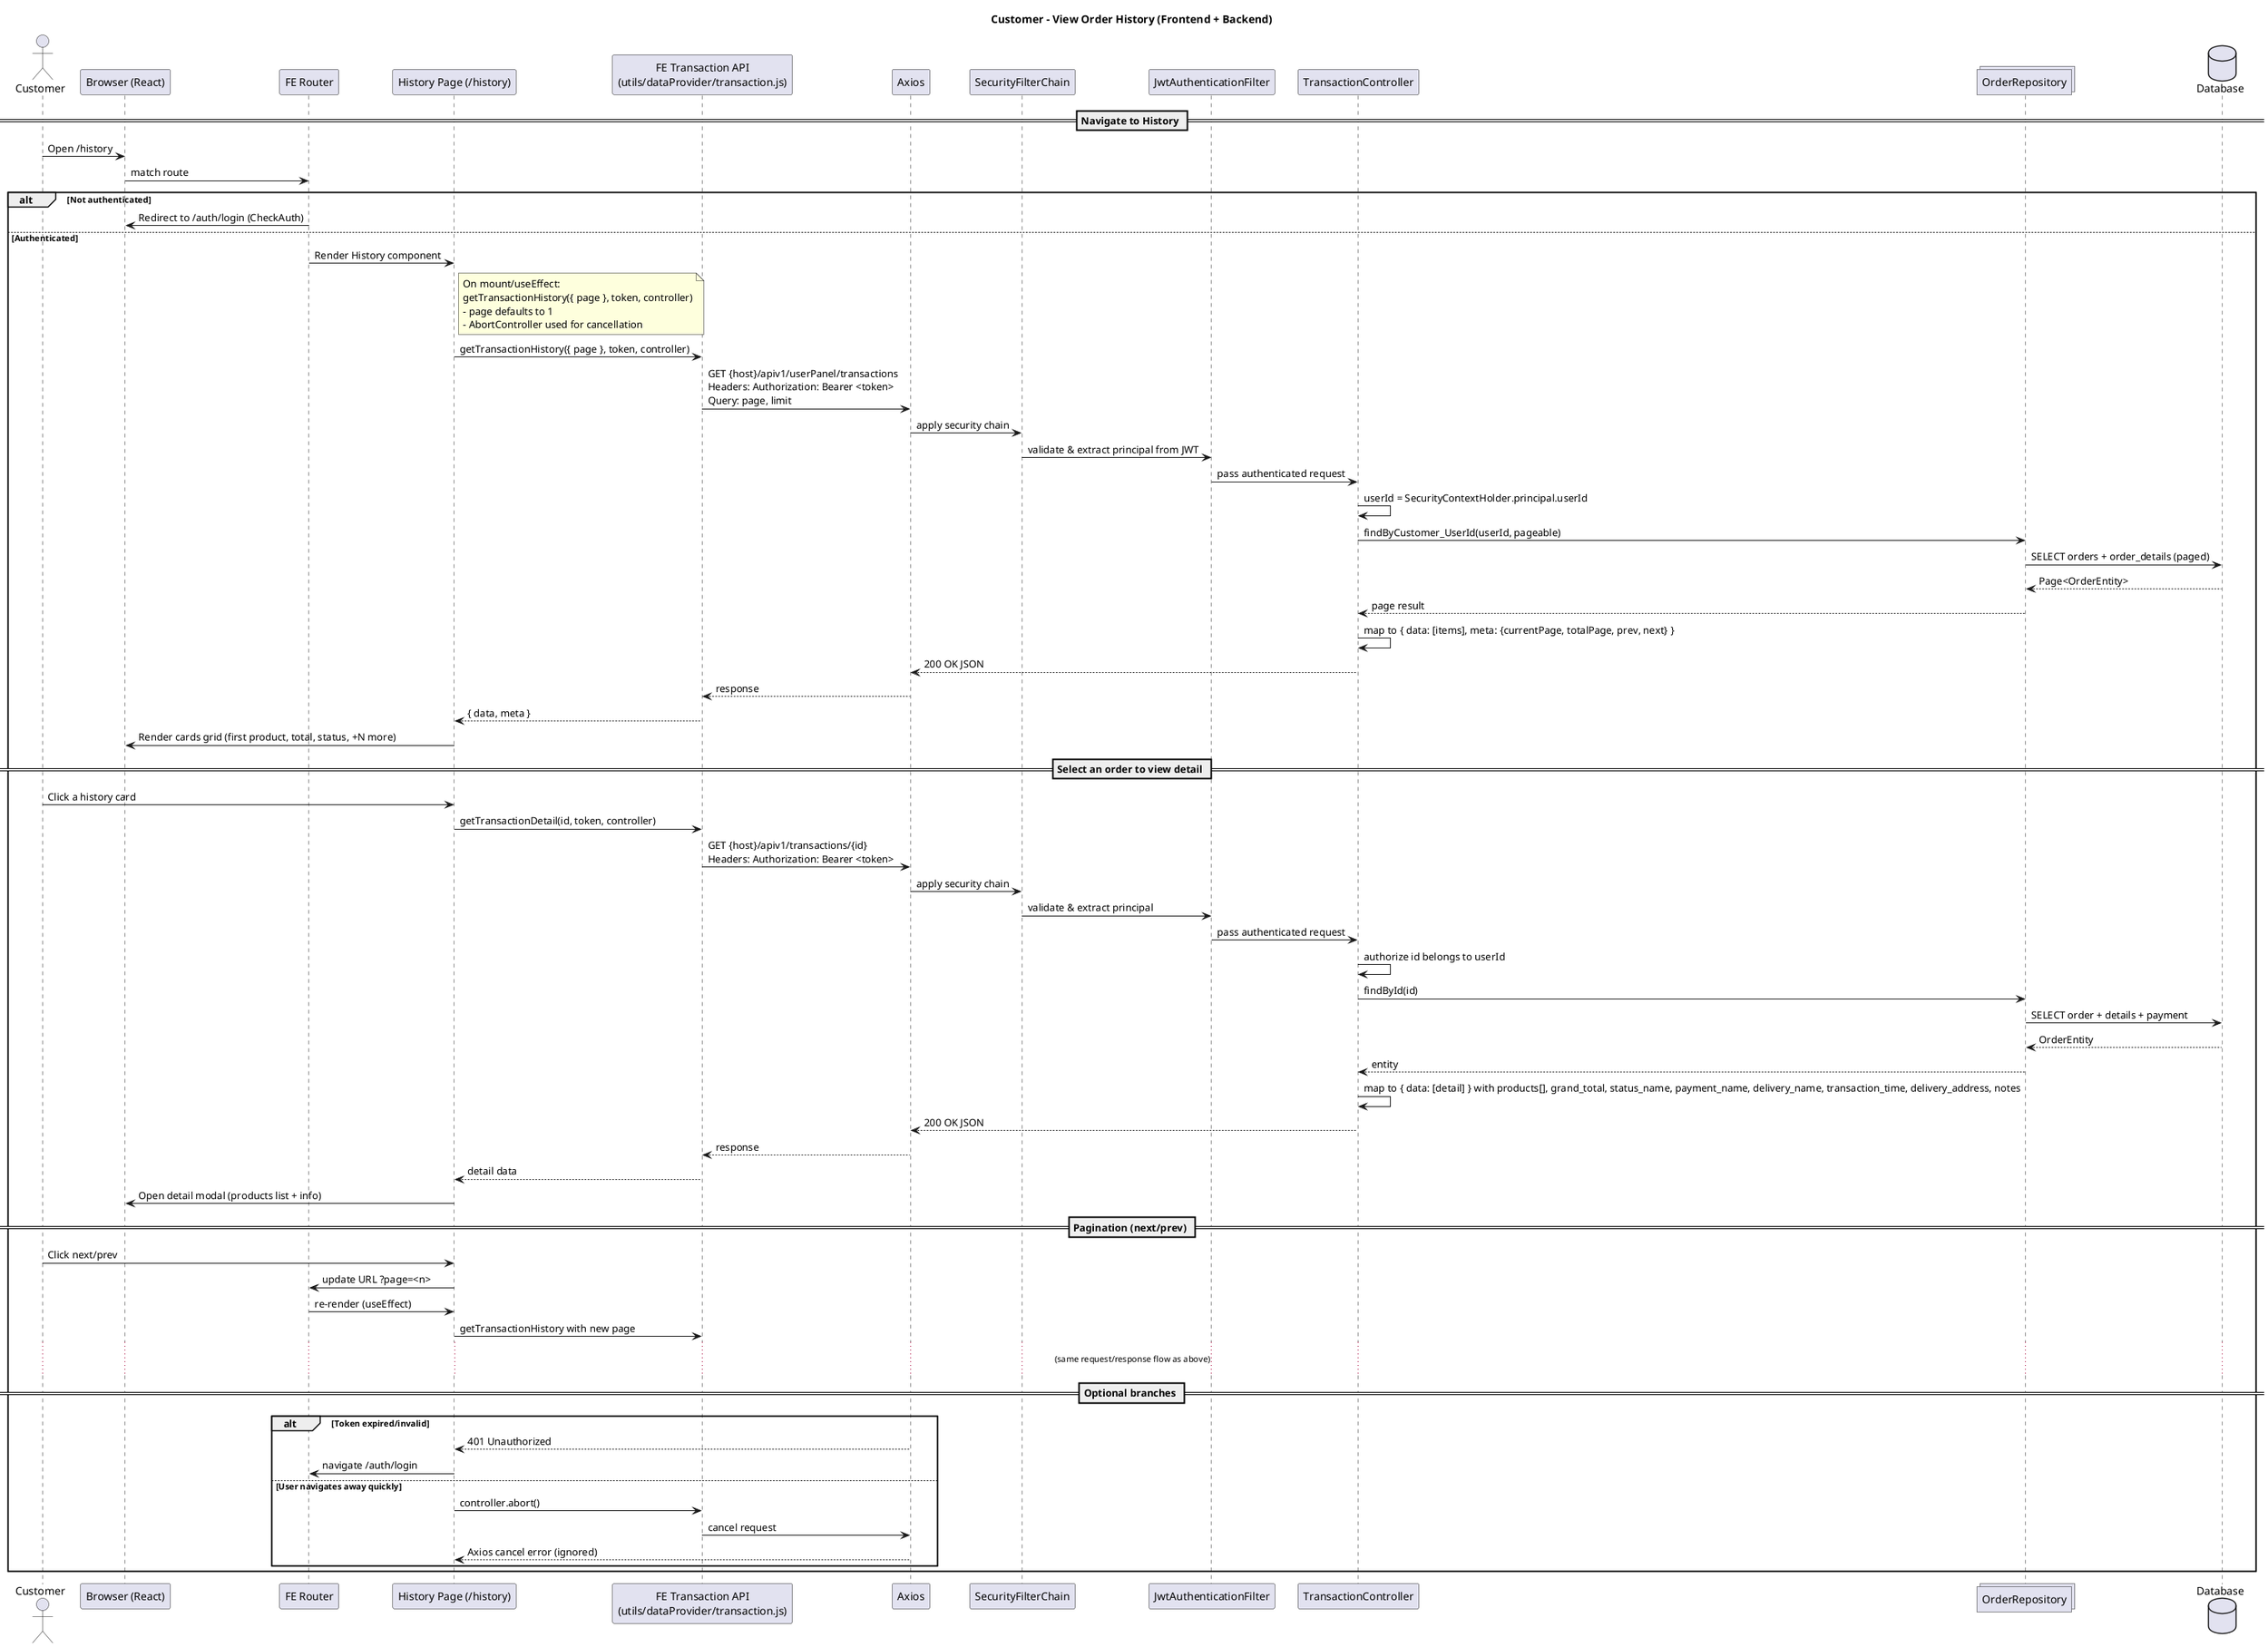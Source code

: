 @startuml
title Customer - View Order History (Frontend + Backend)

actor Customer as User
participant "Browser (React)" as Browser
participant "FE Router" as FERouter
participant "History Page (/history)" as HistoryUI
participant "FE Transaction API\n(utils/dataProvider/transaction.js)" as FEApi
participant Axios as HTTPClient
participant "SecurityFilterChain" as Sec
participant "JwtAuthenticationFilter" as JWT
participant "TransactionController" as TxController
collections "OrderRepository" as OrderRepo
database Database

== Navigate to History ==
User -> Browser: Open /history
Browser -> FERouter: match route
alt Not authenticated
  FERouter -> Browser: Redirect to /auth/login (CheckAuth)
else Authenticated
  FERouter -> HistoryUI: Render History component

  note right of HistoryUI
    On mount/useEffect:
    getTransactionHistory({ page }, token, controller)
    - page defaults to 1
    - AbortController used for cancellation
  end note

  HistoryUI -> FEApi: getTransactionHistory({ page }, token, controller)
  FEApi -> HTTPClient: GET {host}/apiv1/userPanel/transactions\nHeaders: Authorization: Bearer <token>\nQuery: page, limit

  HTTPClient -> Sec: apply security chain
  Sec -> JWT: validate & extract principal from JWT
  JWT -> TxController: pass authenticated request

  TxController -> TxController: userId = SecurityContextHolder.principal.userId
  TxController -> OrderRepo: findByCustomer_UserId(userId, pageable)
  OrderRepo -> Database: SELECT orders + order_details (paged)
  Database --> OrderRepo: Page<OrderEntity>
  OrderRepo --> TxController: page result

  TxController -> TxController: map to { data: [items], meta: {currentPage, totalPage, prev, next} }
  TxController --> HTTPClient: 200 OK JSON
  HTTPClient --> FEApi: response
  FEApi --> HistoryUI: { data, meta }
  HistoryUI -> Browser: Render cards grid (first product, total, status, +N more)

  == Select an order to view detail ==
  User -> HistoryUI: Click a history card
  HistoryUI -> FEApi: getTransactionDetail(id, token, controller)
  FEApi -> HTTPClient: GET {host}/apiv1/transactions/{id}\nHeaders: Authorization: Bearer <token>

  HTTPClient -> Sec: apply security chain
  Sec -> JWT: validate & extract principal
  JWT -> TxController: pass authenticated request

  TxController -> TxController: authorize id belongs to userId
  TxController -> OrderRepo: findById(id)
  OrderRepo -> Database: SELECT order + details + payment
  Database --> OrderRepo: OrderEntity
  OrderRepo --> TxController: entity
  TxController -> TxController: map to { data: [detail] } with products[], grand_total, status_name, payment_name, delivery_name, transaction_time, delivery_address, notes
  TxController --> HTTPClient: 200 OK JSON
  HTTPClient --> FEApi: response
  FEApi --> HistoryUI: detail data
  HistoryUI -> Browser: Open detail modal (products list + info)

  == Pagination (next/prev) ==
  User -> HistoryUI: Click next/prev
  HistoryUI -> FERouter: update URL ?page=<n>
  FERouter -> HistoryUI: re-render (useEffect)
  HistoryUI -> FEApi: getTransactionHistory with new page
  ... (same request/response flow as above) ...

  == Optional branches ==
  alt Token expired/invalid
    HTTPClient --> HistoryUI: 401 Unauthorized
    HistoryUI -> FERouter: navigate /auth/login
  else User navigates away quickly
    HistoryUI -> FEApi: controller.abort()
    FEApi -> HTTPClient: cancel request
    HTTPClient --> HistoryUI: Axios cancel error (ignored)
  end
end

@enduml

